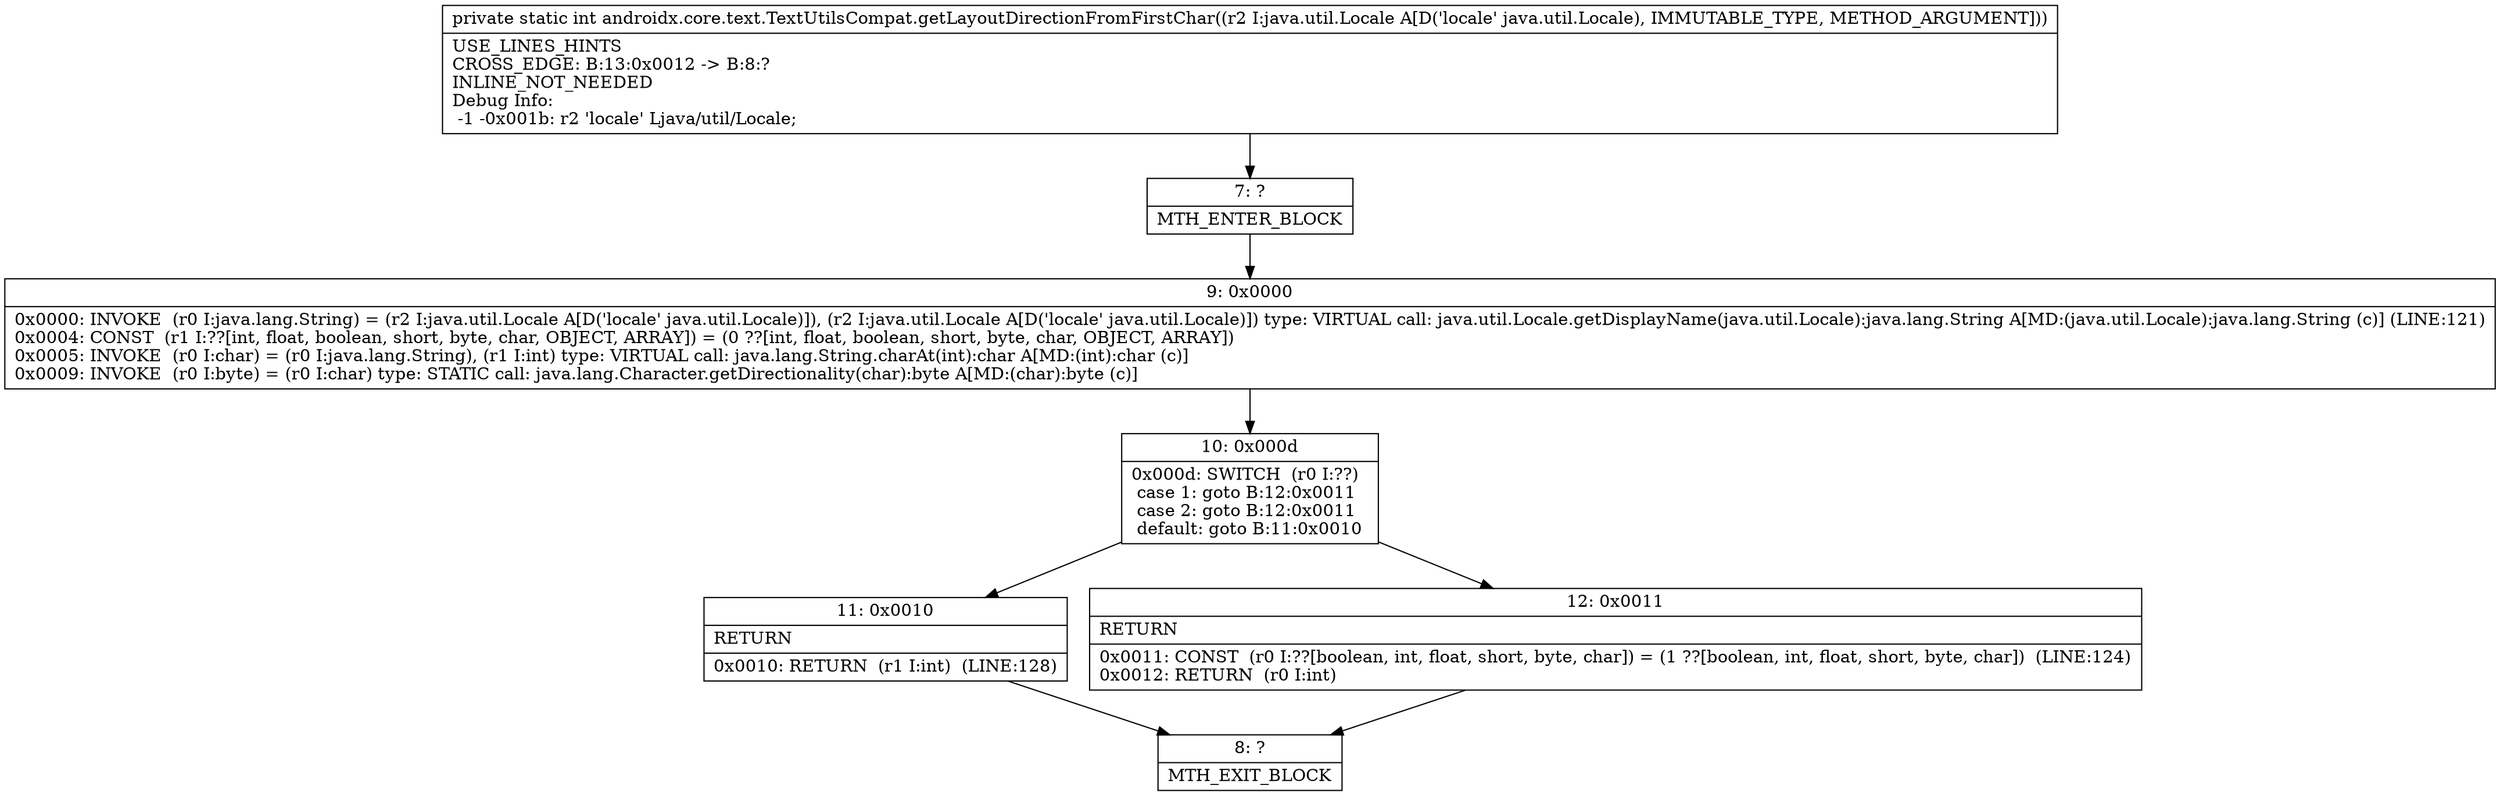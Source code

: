 digraph "CFG forandroidx.core.text.TextUtilsCompat.getLayoutDirectionFromFirstChar(Ljava\/util\/Locale;)I" {
Node_7 [shape=record,label="{7\:\ ?|MTH_ENTER_BLOCK\l}"];
Node_9 [shape=record,label="{9\:\ 0x0000|0x0000: INVOKE  (r0 I:java.lang.String) = (r2 I:java.util.Locale A[D('locale' java.util.Locale)]), (r2 I:java.util.Locale A[D('locale' java.util.Locale)]) type: VIRTUAL call: java.util.Locale.getDisplayName(java.util.Locale):java.lang.String A[MD:(java.util.Locale):java.lang.String (c)] (LINE:121)\l0x0004: CONST  (r1 I:??[int, float, boolean, short, byte, char, OBJECT, ARRAY]) = (0 ??[int, float, boolean, short, byte, char, OBJECT, ARRAY]) \l0x0005: INVOKE  (r0 I:char) = (r0 I:java.lang.String), (r1 I:int) type: VIRTUAL call: java.lang.String.charAt(int):char A[MD:(int):char (c)]\l0x0009: INVOKE  (r0 I:byte) = (r0 I:char) type: STATIC call: java.lang.Character.getDirectionality(char):byte A[MD:(char):byte (c)]\l}"];
Node_10 [shape=record,label="{10\:\ 0x000d|0x000d: SWITCH  (r0 I:??)\l case 1: goto B:12:0x0011\l case 2: goto B:12:0x0011\l default: goto B:11:0x0010 \l}"];
Node_11 [shape=record,label="{11\:\ 0x0010|RETURN\l|0x0010: RETURN  (r1 I:int)  (LINE:128)\l}"];
Node_8 [shape=record,label="{8\:\ ?|MTH_EXIT_BLOCK\l}"];
Node_12 [shape=record,label="{12\:\ 0x0011|RETURN\l|0x0011: CONST  (r0 I:??[boolean, int, float, short, byte, char]) = (1 ??[boolean, int, float, short, byte, char])  (LINE:124)\l0x0012: RETURN  (r0 I:int) \l}"];
MethodNode[shape=record,label="{private static int androidx.core.text.TextUtilsCompat.getLayoutDirectionFromFirstChar((r2 I:java.util.Locale A[D('locale' java.util.Locale), IMMUTABLE_TYPE, METHOD_ARGUMENT]))  | USE_LINES_HINTS\lCROSS_EDGE: B:13:0x0012 \-\> B:8:?\lINLINE_NOT_NEEDED\lDebug Info:\l  \-1 \-0x001b: r2 'locale' Ljava\/util\/Locale;\l}"];
MethodNode -> Node_7;Node_7 -> Node_9;
Node_9 -> Node_10;
Node_10 -> Node_11;
Node_10 -> Node_12;
Node_11 -> Node_8;
Node_12 -> Node_8;
}

